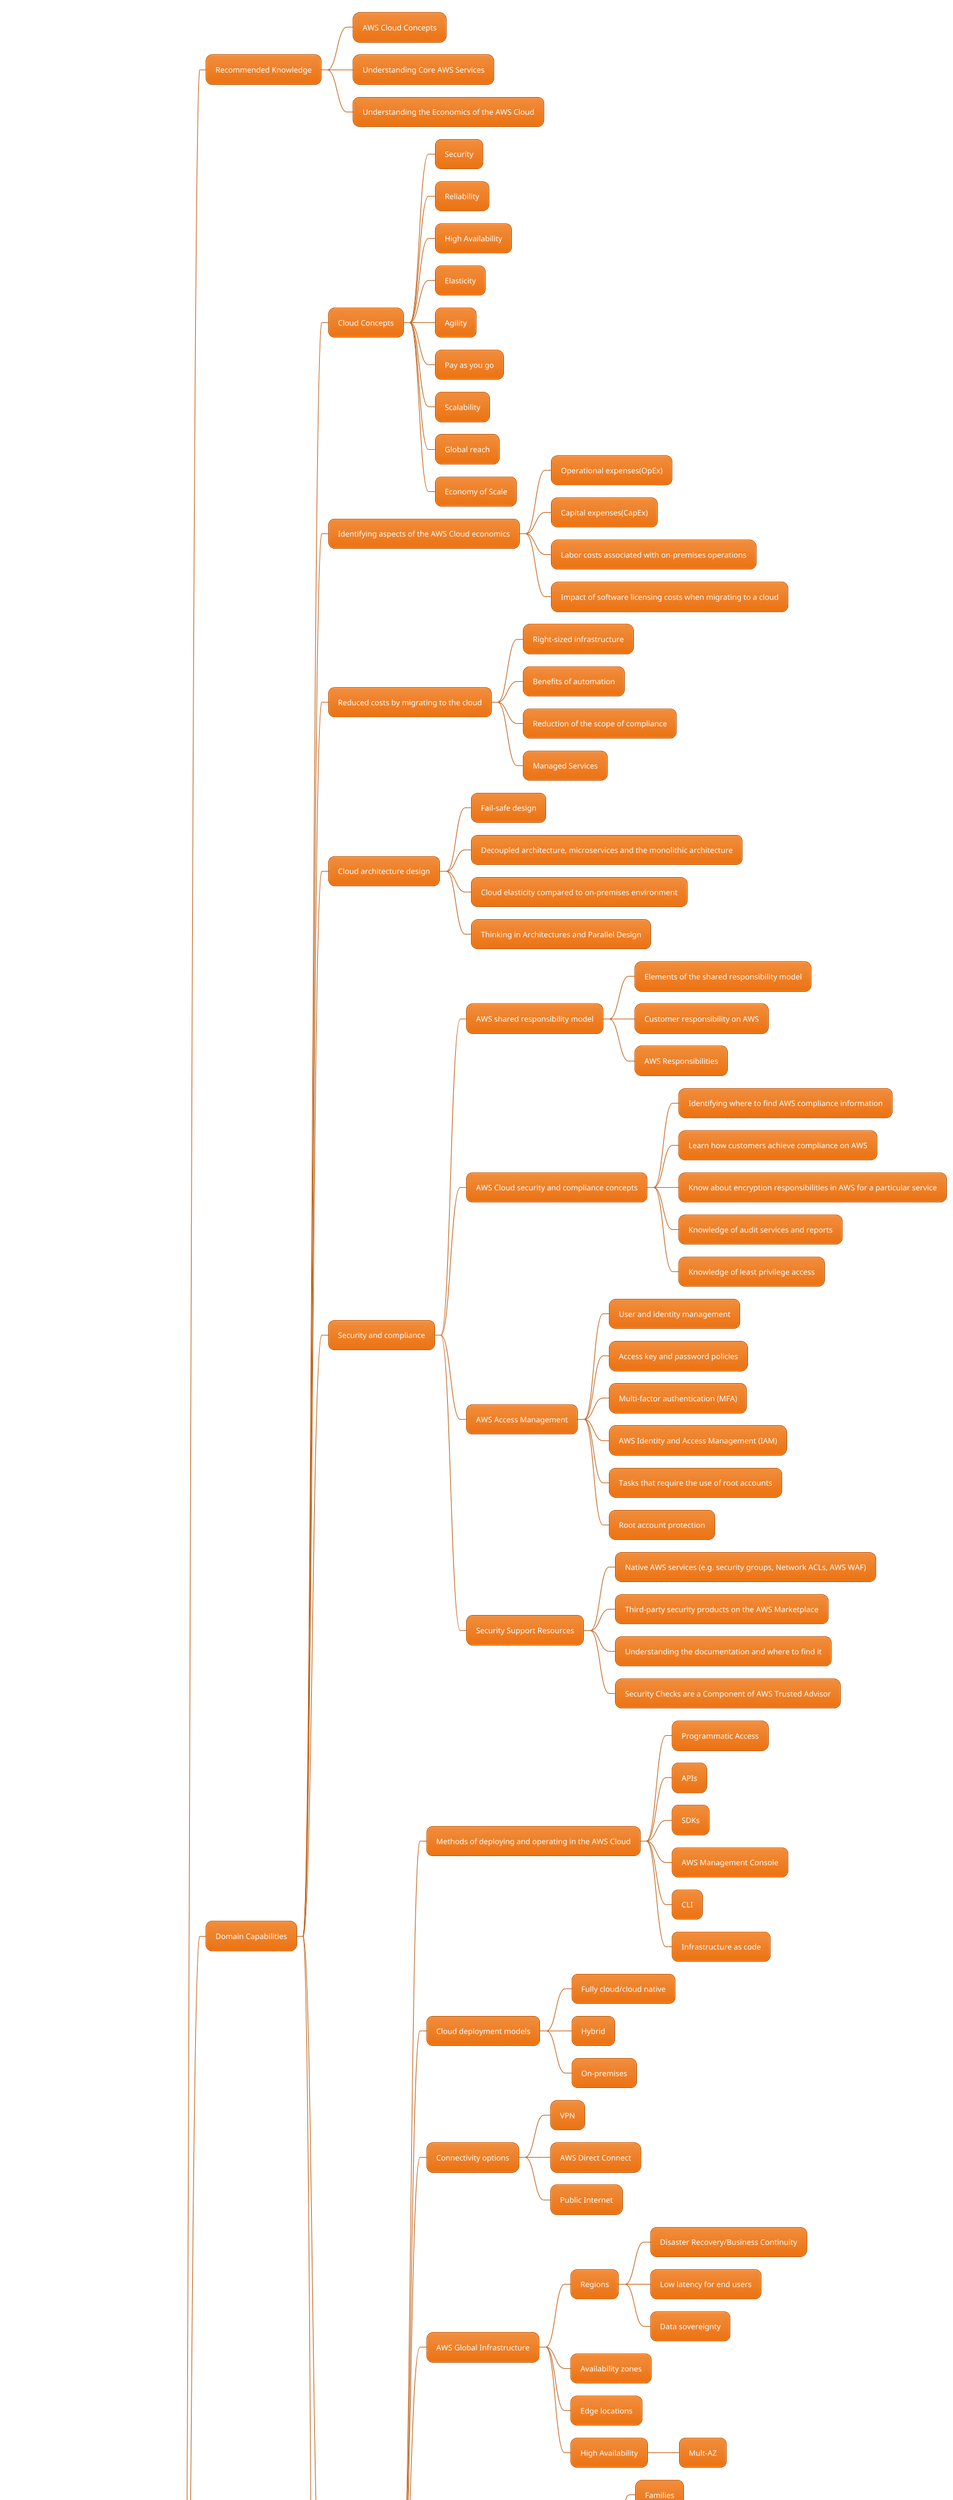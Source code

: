 @startmindmap

!theme aws-orange

* AWS Certified Cloud Practitioner(CLF-C01)
** Recommended Knowledge
*** AWS Cloud Concepts
*** Understanding Core AWS Services
*** Understanding the Economics of the AWS Cloud
** Domain Capabilities
*** Cloud Concepts
**** Security
**** Reliability
**** High Availability
**** Elasticity
**** Agility
**** Pay as you go
**** Scalability
**** Global reach
**** Economy of Scale
*** Identifying aspects of the AWS Cloud economics
**** Operational expenses(OpEx)
**** Capital expenses(CapEx)
**** Labor costs associated with on-premises operations
**** Impact of software licensing costs when migrating to a cloud
*** Reduced costs by migrating to the cloud
**** Right-sized infrastructure
**** Benefits of automation
**** Reduction of the scope of compliance
**** Managed Services
*** Cloud architecture design
**** Fail-safe design
**** Decoupled architecture, microservices and the monolithic architecture
**** Cloud elasticity compared to on-premises environment
**** Thinking in Architectures and Parallel Design
*** Security and compliance
**** AWS shared responsibility model
***** Elements of the shared responsibility model
***** Customer responsibility on AWS
***** AWS Responsibilities
**** AWS Cloud security and compliance concepts
***** Identifying where to find AWS compliance information
***** Learn how customers achieve compliance on AWS
***** Know about encryption responsibilities in AWS for a particular service
***** Knowledge of audit services and reports
***** Knowledge of least privilege access
**** AWS Access Management
***** User and identity management
***** Access key and password policies
***** Multi-factor authentication (MFA)
***** AWS Identity and Access Management (IAM)
***** Tasks that require the use of root accounts
***** Root account protection
**** Security Support Resources
***** Native AWS services (e.g. security groups, Network ACLs, AWS WAF)
***** Third-party security products on the AWS Marketplace
***** Understanding the documentation and where to find it
***** Security Checks are a Component of AWS Trusted Advisor
*** Technologies
**** Methods of deploying and operating in the AWS Cloud
***** Programmatic Access
***** APIs
***** SDKs
***** AWS Management Console
***** CLI
***** Infrastructure as code
**** Cloud deployment models
***** Fully cloud/cloud native
***** Hybrid
***** On-premises
**** Connectivity options
***** VPN
***** AWS Direct Connect
***** Public Internet
**** AWS Global Infrastructure
***** Regions
****** Disaster Recovery/Business Continuity
****** Low latency for end users
****** Data sovereignty
***** Availability zones
***** Edge locations
***** High Availability
****** Mult-AZ
**** Main AWS Services
***** Computing
****** Families
****** AWS Lambda
****** AWS ECS
****** AWS EC2
****** Load balancers
***** Storage
****** S3
****** EBS
****** S3 Glacier
****** Snowball
****** EFS
****** Storage Gateway
***** Network
****** VPC
****** Security groups
****** Route 53
****** VPN
****** AWS Direct Connect
***** Database
****** Comparison to databases AWS managed with installed on EC2
****** Amazon RDS
****** Amazon DynamoDB
****** Amazon Redshift
***** Technological support
****** Documentations 
******* Best practices
******* whitepapers
******* forums
******* blogs
****** AWS support levels and scope
***** Partner network
*** Billing and pricing
**** Pricing models
***** On demand
***** Reserved
***** Spot
**** Account structures
**** Billing support
** Main tools and technologies
*** Analysis:
**** Amazon Athena
**** Amazon Kinesis
**** Amazon QuickSight
*** Application Integration
**** Amazon Simple Notification Service (Amazon SNS)
**** Amazon Simple Queue Service (Amazon SQS)
*** Compute and serverless services
**** AWS Batch
**** Amazon EC2
**** AWS Elastic Beanstalk
**** AWS Lambda
**** Amazon Lightsail
**** Amazon WorkSpaces
*** Containers:
**** Amazon Elastic Container Service (Amazon ECS)
**** Amazon Elastic Kubernetes Service (Amazon EKS)
**** AWS Fargate
*** Database
**** Amazon Aurora
**** Amazon DynamoDB
**** Amazon ElastiCache
**** Amazon RDS
**** Amazon Redshift
*** Developer tools
**** AWS CodeBuild
**** AWS CodeCommit
**** AWS CodeDeploy
**** AWS CodePipeline
**** AWS CodeStar
*** Interaction with customers:
**** Amazon Connect
*** Management, monitoring and governance:
**** AWS Auto Scaling
**** AWS Budgets
**** AWS CloudFormation
**** AWS CloudTrail
**** Amazon CloudWatch
**** AWSConfig
**** AWS Cost and Usage Report
**** Amazon EventBridge (Amazon CloudWatch Events)
**** AWS License Manager
**** AWS Managed Services
**** AWS Organizations
**** AWS Secrets Manager
**** AWS Systems Manager
**** AWS Systems Manager Parameter Store
**** AWS Trusted Advisor
*** Networks and content delivery:
**** Amazon API Gateway
**** Amazon CloudFront
**** AWS Direct Connect
**** Amazon Route 53
**** Amazon VPC
*** Security, identity and compliance:
**** AWS Artifact
**** AWS Certificate Manager (ACM)
**** AWS CloudHSM
**** Amazon Cognito
**** Amazon Detective
**** Amazon GuardDuty
**** AWS Identity and Access Management (IAM)
**** Amazon Inspector
**** AWS License Manager
**** Amazon Macie
**** AWS Shield
**** AWS WAF
*** Storage
**** AWS Backup
**** Amazon Elastic Block Store (Amazon EBS)
**** Amazon Elastic File System (Amazon EFS)
**** Amazon S3
**** Amazon S3 Glacier
**** AWS Snowball Edge
**** AWS Storage Gateway
@endmindmap